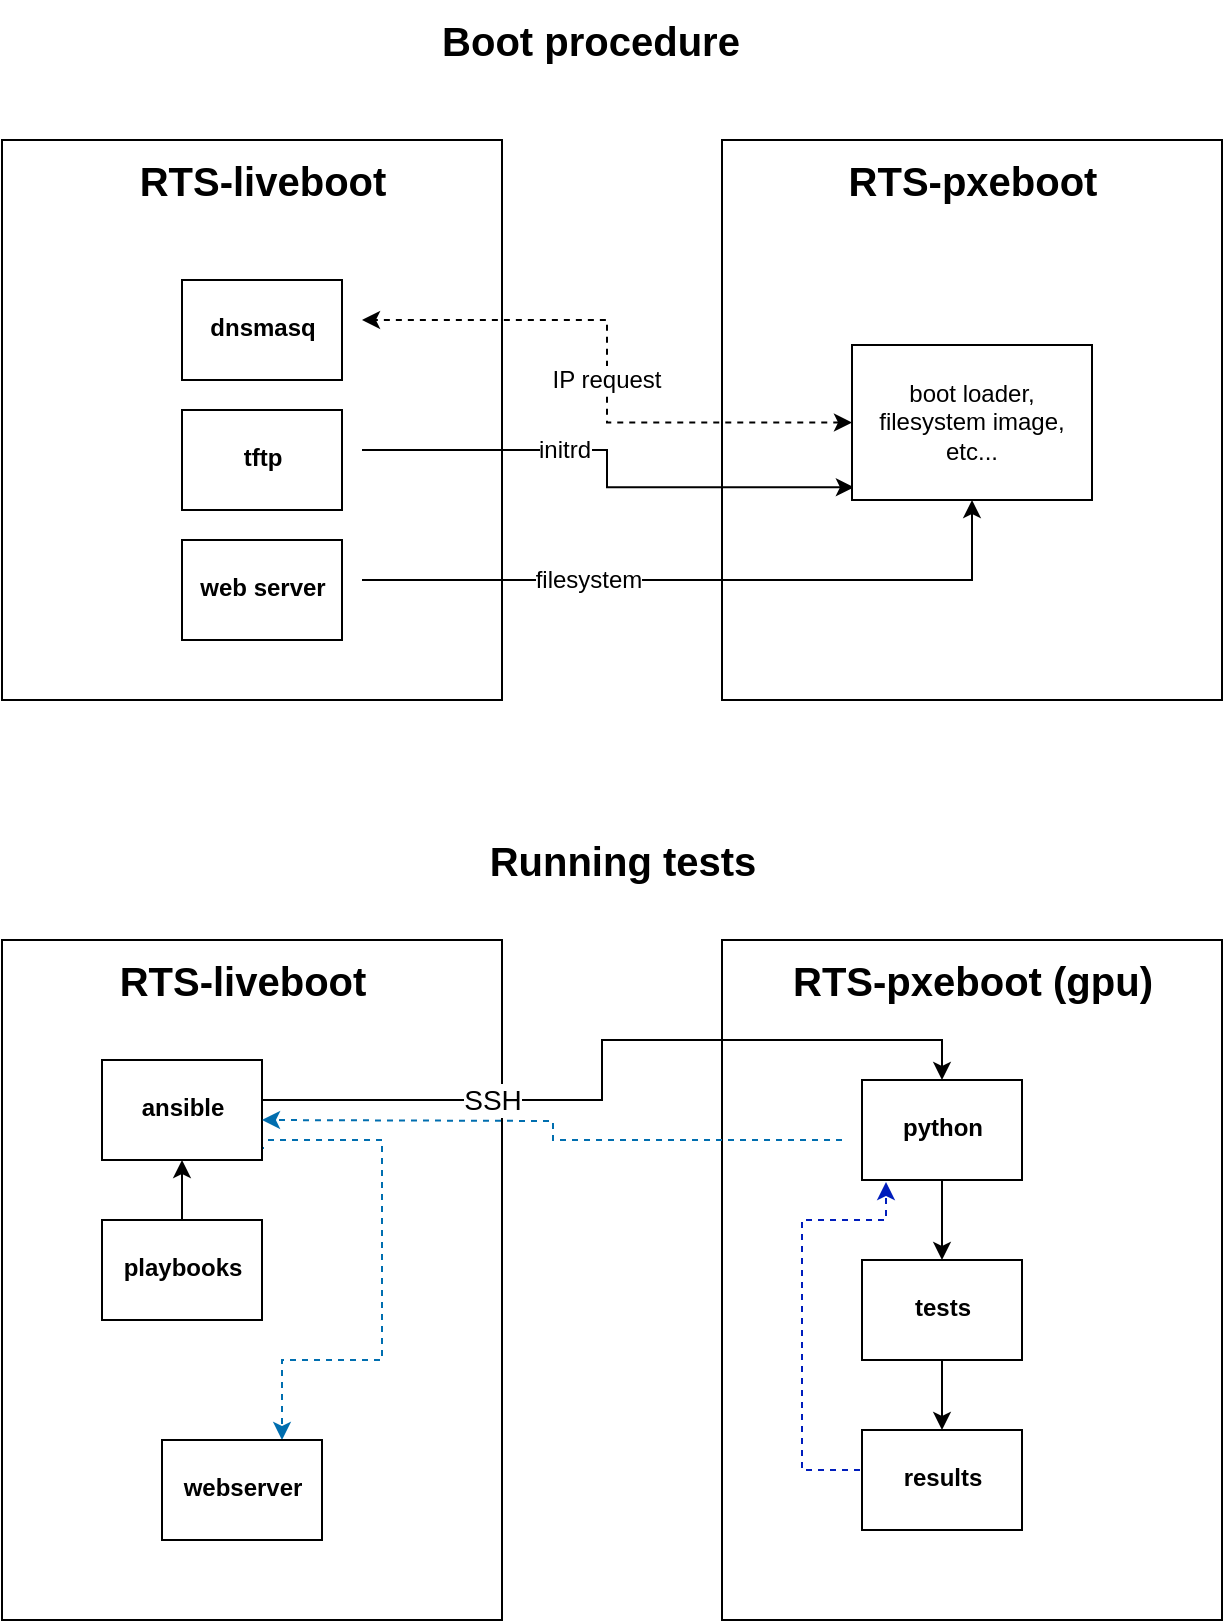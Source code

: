 <mxfile version="22.0.6" type="github">
  <diagram name="Page-1" id="kV0u2g9qMOP5Vtf-DykK">
    <mxGraphModel dx="910" dy="535" grid="1" gridSize="10" guides="1" tooltips="1" connect="1" arrows="1" fold="1" page="1" pageScale="1" pageWidth="827" pageHeight="1169" math="0" shadow="0">
      <root>
        <mxCell id="0" />
        <mxCell id="1" parent="0" />
        <mxCell id="dmBDIL_pru6S47Es0mSb-1" value="" style="rounded=0;whiteSpace=wrap;html=1;" parent="1" vertex="1">
          <mxGeometry x="120" y="140" width="250" height="280" as="geometry" />
        </mxCell>
        <mxCell id="dmBDIL_pru6S47Es0mSb-2" value="&lt;font style=&quot;font-size: 20px;&quot;&gt;RTS-liveboot&lt;/font&gt;" style="text;strokeColor=none;fillColor=none;html=1;fontSize=24;fontStyle=1;verticalAlign=middle;align=center;" parent="1" vertex="1">
          <mxGeometry x="200" y="140" width="100" height="40" as="geometry" />
        </mxCell>
        <mxCell id="dmBDIL_pru6S47Es0mSb-3" value="" style="rounded=0;whiteSpace=wrap;html=1;" parent="1" vertex="1">
          <mxGeometry x="210" y="210" width="80" height="50" as="geometry" />
        </mxCell>
        <mxCell id="dmBDIL_pru6S47Es0mSb-4" value="&lt;font style=&quot;font-size: 12px;&quot;&gt;dnsmasq&lt;/font&gt;" style="text;strokeColor=none;fillColor=none;html=1;fontSize=24;fontStyle=1;verticalAlign=middle;align=center;" parent="1" vertex="1">
          <mxGeometry x="200" y="210" width="100" height="40" as="geometry" />
        </mxCell>
        <mxCell id="dmBDIL_pru6S47Es0mSb-5" value="" style="rounded=0;whiteSpace=wrap;html=1;" parent="1" vertex="1">
          <mxGeometry x="210" y="275" width="80" height="50" as="geometry" />
        </mxCell>
        <mxCell id="dmBDIL_pru6S47Es0mSb-6" value="&lt;font style=&quot;font-size: 12px;&quot;&gt;tftp&lt;/font&gt;" style="text;strokeColor=none;fillColor=none;html=1;fontSize=24;fontStyle=1;verticalAlign=middle;align=center;" parent="1" vertex="1">
          <mxGeometry x="200" y="275" width="100" height="40" as="geometry" />
        </mxCell>
        <mxCell id="dmBDIL_pru6S47Es0mSb-7" value="" style="rounded=0;whiteSpace=wrap;html=1;" parent="1" vertex="1">
          <mxGeometry x="210" y="340" width="80" height="50" as="geometry" />
        </mxCell>
        <mxCell id="dmBDIL_pru6S47Es0mSb-9" value="" style="rounded=0;whiteSpace=wrap;html=1;" parent="1" vertex="1">
          <mxGeometry x="480" y="140" width="250" height="280" as="geometry" />
        </mxCell>
        <mxCell id="dmBDIL_pru6S47Es0mSb-22" style="edgeStyle=orthogonalEdgeStyle;rounded=0;orthogonalLoop=1;jettySize=auto;html=1;entryX=0.5;entryY=1;entryDx=0;entryDy=0;" parent="1" source="dmBDIL_pru6S47Es0mSb-8" target="dmBDIL_pru6S47Es0mSb-21" edge="1">
          <mxGeometry relative="1" as="geometry" />
        </mxCell>
        <mxCell id="4sojVBXdgPJktYb3LP_X-2" value="filesystem" style="edgeLabel;html=1;align=center;verticalAlign=middle;resizable=0;points=[];fontSize=12;" vertex="1" connectable="0" parent="dmBDIL_pru6S47Es0mSb-22">
          <mxGeometry x="-0.467" y="-3" relative="1" as="geometry">
            <mxPoint x="21" y="-3" as="offset" />
          </mxGeometry>
        </mxCell>
        <mxCell id="dmBDIL_pru6S47Es0mSb-8" value="&lt;font style=&quot;font-size: 12px;&quot;&gt;web server&lt;/font&gt;" style="text;strokeColor=none;fillColor=none;html=1;fontSize=24;fontStyle=1;verticalAlign=middle;align=center;" parent="1" vertex="1">
          <mxGeometry x="200" y="340" width="100" height="40" as="geometry" />
        </mxCell>
        <mxCell id="dmBDIL_pru6S47Es0mSb-10" value="&lt;font style=&quot;font-size: 20px;&quot;&gt;RTS-pxeboot&lt;/font&gt;" style="text;strokeColor=none;fillColor=none;html=1;fontSize=24;fontStyle=1;verticalAlign=middle;align=center;" parent="1" vertex="1">
          <mxGeometry x="555" y="140" width="100" height="40" as="geometry" />
        </mxCell>
        <mxCell id="dmBDIL_pru6S47Es0mSb-19" style="edgeStyle=orthogonalEdgeStyle;rounded=0;orthogonalLoop=1;jettySize=auto;html=1;entryX=0.008;entryY=0.918;entryDx=0;entryDy=0;entryPerimeter=0;" parent="1" source="dmBDIL_pru6S47Es0mSb-6" target="dmBDIL_pru6S47Es0mSb-21" edge="1">
          <mxGeometry relative="1" as="geometry" />
        </mxCell>
        <mxCell id="4sojVBXdgPJktYb3LP_X-3" value="initrd" style="edgeLabel;html=1;align=center;verticalAlign=middle;resizable=0;points=[];fontSize=12;" vertex="1" connectable="0" parent="dmBDIL_pru6S47Es0mSb-19">
          <mxGeometry x="-0.304" relative="1" as="geometry">
            <mxPoint x="9" as="offset" />
          </mxGeometry>
        </mxCell>
        <mxCell id="dmBDIL_pru6S47Es0mSb-21" value="boot loader,&lt;br&gt;filesystem image, etc..." style="rounded=0;whiteSpace=wrap;html=1;" parent="1" vertex="1">
          <mxGeometry x="545" y="242.5" width="120" height="77.5" as="geometry" />
        </mxCell>
        <mxCell id="dmBDIL_pru6S47Es0mSb-23" value="" style="rounded=0;whiteSpace=wrap;html=1;" parent="1" vertex="1">
          <mxGeometry x="120" y="540" width="250" height="340" as="geometry" />
        </mxCell>
        <mxCell id="dmBDIL_pru6S47Es0mSb-24" value="&lt;font style=&quot;font-size: 20px;&quot;&gt;RTS-liveboot&lt;/font&gt;" style="text;strokeColor=none;fillColor=none;html=1;fontSize=24;fontStyle=1;verticalAlign=middle;align=center;" parent="1" vertex="1">
          <mxGeometry x="190" y="540" width="100" height="40" as="geometry" />
        </mxCell>
        <mxCell id="dmBDIL_pru6S47Es0mSb-53" style="edgeStyle=orthogonalEdgeStyle;rounded=0;orthogonalLoop=1;jettySize=auto;html=1;exitX=0.91;exitY=1.1;exitDx=0;exitDy=0;exitPerimeter=0;dashed=1;fillColor=#1ba1e2;strokeColor=#006EAF;" parent="1" source="dmBDIL_pru6S47Es0mSb-26" target="dmBDIL_pru6S47Es0mSb-48" edge="1">
          <mxGeometry relative="1" as="geometry">
            <Array as="points">
              <mxPoint x="230" y="644" />
              <mxPoint x="230" y="640" />
              <mxPoint x="310" y="640" />
              <mxPoint x="310" y="750" />
              <mxPoint x="260" y="750" />
            </Array>
          </mxGeometry>
        </mxCell>
        <mxCell id="dmBDIL_pru6S47Es0mSb-25" value="" style="rounded=0;whiteSpace=wrap;html=1;" parent="1" vertex="1">
          <mxGeometry x="170" y="600" width="80" height="50" as="geometry" />
        </mxCell>
        <mxCell id="dmBDIL_pru6S47Es0mSb-26" value="&lt;font style=&quot;font-size: 12px;&quot;&gt;ansible&lt;/font&gt;" style="text;strokeColor=none;fillColor=none;html=1;fontSize=24;fontStyle=1;verticalAlign=middle;align=center;" parent="1" vertex="1">
          <mxGeometry x="160" y="600" width="100" height="40" as="geometry" />
        </mxCell>
        <mxCell id="dmBDIL_pru6S47Es0mSb-27" value="" style="rounded=0;whiteSpace=wrap;html=1;" parent="1" vertex="1">
          <mxGeometry x="170" y="680" width="80" height="50" as="geometry" />
        </mxCell>
        <mxCell id="dmBDIL_pru6S47Es0mSb-37" style="edgeStyle=orthogonalEdgeStyle;rounded=0;orthogonalLoop=1;jettySize=auto;html=1;entryX=0.5;entryY=1;entryDx=0;entryDy=0;" parent="1" source="dmBDIL_pru6S47Es0mSb-28" target="dmBDIL_pru6S47Es0mSb-25" edge="1">
          <mxGeometry relative="1" as="geometry" />
        </mxCell>
        <mxCell id="dmBDIL_pru6S47Es0mSb-28" value="&lt;font style=&quot;font-size: 12px;&quot;&gt;playbooks&lt;/font&gt;" style="text;strokeColor=none;fillColor=none;html=1;fontSize=24;fontStyle=1;verticalAlign=middle;align=center;" parent="1" vertex="1">
          <mxGeometry x="160" y="680" width="100" height="40" as="geometry" />
        </mxCell>
        <mxCell id="dmBDIL_pru6S47Es0mSb-30" value="" style="rounded=0;whiteSpace=wrap;html=1;" parent="1" vertex="1">
          <mxGeometry x="480" y="540" width="250" height="340" as="geometry" />
        </mxCell>
        <mxCell id="dmBDIL_pru6S47Es0mSb-34" value="&lt;font style=&quot;font-size: 20px;&quot;&gt;RTS-pxeboot (gpu)&lt;/font&gt;" style="text;strokeColor=none;fillColor=none;html=1;fontSize=24;fontStyle=1;verticalAlign=middle;align=center;" parent="1" vertex="1">
          <mxGeometry x="555" y="540" width="100" height="40" as="geometry" />
        </mxCell>
        <mxCell id="dmBDIL_pru6S47Es0mSb-50" style="edgeStyle=orthogonalEdgeStyle;rounded=0;orthogonalLoop=1;jettySize=auto;html=1;entryX=0.5;entryY=0;entryDx=0;entryDy=0;" parent="1" source="dmBDIL_pru6S47Es0mSb-40" target="dmBDIL_pru6S47Es0mSb-44" edge="1">
          <mxGeometry relative="1" as="geometry" />
        </mxCell>
        <mxCell id="dmBDIL_pru6S47Es0mSb-40" value="" style="rounded=0;whiteSpace=wrap;html=1;" parent="1" vertex="1">
          <mxGeometry x="550" y="610" width="80" height="50" as="geometry" />
        </mxCell>
        <mxCell id="dmBDIL_pru6S47Es0mSb-52" style="edgeStyle=orthogonalEdgeStyle;rounded=0;orthogonalLoop=1;jettySize=auto;html=1;exitX=0;exitY=0.75;exitDx=0;exitDy=0;dashed=1;fillColor=#1ba1e2;strokeColor=#006EAF;" parent="1" source="dmBDIL_pru6S47Es0mSb-41" edge="1">
          <mxGeometry relative="1" as="geometry">
            <mxPoint x="250" y="630" as="targetPoint" />
          </mxGeometry>
        </mxCell>
        <mxCell id="dmBDIL_pru6S47Es0mSb-41" value="&lt;font style=&quot;font-size: 12px;&quot;&gt;python&lt;/font&gt;" style="text;strokeColor=none;fillColor=none;html=1;fontSize=24;fontStyle=1;verticalAlign=middle;align=center;" parent="1" vertex="1">
          <mxGeometry x="540" y="610" width="100" height="40" as="geometry" />
        </mxCell>
        <mxCell id="dmBDIL_pru6S47Es0mSb-39" style="edgeStyle=orthogonalEdgeStyle;rounded=0;orthogonalLoop=1;jettySize=auto;html=1;exitX=1;exitY=0.25;exitDx=0;exitDy=0;" parent="1" source="dmBDIL_pru6S47Es0mSb-25" target="dmBDIL_pru6S47Es0mSb-41" edge="1">
          <mxGeometry relative="1" as="geometry">
            <Array as="points">
              <mxPoint x="250" y="620" />
              <mxPoint x="420" y="620" />
              <mxPoint x="420" y="590" />
              <mxPoint x="590" y="590" />
            </Array>
          </mxGeometry>
        </mxCell>
        <mxCell id="dmBDIL_pru6S47Es0mSb-42" value="SSH" style="edgeLabel;html=1;align=center;verticalAlign=middle;resizable=0;points=[];fontSize=14;" parent="dmBDIL_pru6S47Es0mSb-39" vertex="1" connectable="0">
          <mxGeometry x="-0.309" y="1" relative="1" as="geometry">
            <mxPoint x="-15" y="1" as="offset" />
          </mxGeometry>
        </mxCell>
        <mxCell id="dmBDIL_pru6S47Es0mSb-56" style="edgeStyle=orthogonalEdgeStyle;rounded=0;orthogonalLoop=1;jettySize=auto;html=1;entryX=0.5;entryY=0;entryDx=0;entryDy=0;" parent="1" source="dmBDIL_pru6S47Es0mSb-43" target="dmBDIL_pru6S47Es0mSb-55" edge="1">
          <mxGeometry relative="1" as="geometry" />
        </mxCell>
        <mxCell id="dmBDIL_pru6S47Es0mSb-43" value="" style="rounded=0;whiteSpace=wrap;html=1;" parent="1" vertex="1">
          <mxGeometry x="550" y="700" width="80" height="50" as="geometry" />
        </mxCell>
        <mxCell id="dmBDIL_pru6S47Es0mSb-44" value="&lt;font style=&quot;font-size: 12px;&quot;&gt;tests&lt;/font&gt;" style="text;strokeColor=none;fillColor=none;html=1;fontSize=24;fontStyle=1;verticalAlign=middle;align=center;" parent="1" vertex="1">
          <mxGeometry x="540" y="700" width="100" height="40" as="geometry" />
        </mxCell>
        <mxCell id="dmBDIL_pru6S47Es0mSb-47" value="" style="rounded=0;whiteSpace=wrap;html=1;" parent="1" vertex="1">
          <mxGeometry x="200" y="790" width="80" height="50" as="geometry" />
        </mxCell>
        <mxCell id="dmBDIL_pru6S47Es0mSb-48" value="&lt;font style=&quot;font-size: 12px;&quot;&gt;webserver&lt;/font&gt;" style="text;strokeColor=none;fillColor=none;html=1;fontSize=24;fontStyle=1;verticalAlign=middle;align=center;" parent="1" vertex="1">
          <mxGeometry x="190" y="790" width="100" height="40" as="geometry" />
        </mxCell>
        <mxCell id="dmBDIL_pru6S47Es0mSb-51" style="edgeStyle=orthogonalEdgeStyle;rounded=0;orthogonalLoop=1;jettySize=auto;html=1;entryX=0.15;entryY=1.02;entryDx=0;entryDy=0;entryPerimeter=0;dashed=1;fillColor=#0050ef;strokeColor=#001DBC;exitX=0.1;exitY=0.625;exitDx=0;exitDy=0;exitPerimeter=0;" parent="1" source="dmBDIL_pru6S47Es0mSb-55" target="dmBDIL_pru6S47Es0mSb-40" edge="1">
          <mxGeometry relative="1" as="geometry">
            <Array as="points">
              <mxPoint x="550" y="805" />
              <mxPoint x="520" y="805" />
              <mxPoint x="520" y="680" />
              <mxPoint x="562" y="680" />
            </Array>
          </mxGeometry>
        </mxCell>
        <mxCell id="dmBDIL_pru6S47Es0mSb-54" value="" style="rounded=0;whiteSpace=wrap;html=1;" parent="1" vertex="1">
          <mxGeometry x="550" y="785" width="80" height="50" as="geometry" />
        </mxCell>
        <mxCell id="dmBDIL_pru6S47Es0mSb-55" value="&lt;font style=&quot;font-size: 12px;&quot;&gt;results&lt;br&gt;&lt;/font&gt;" style="text;strokeColor=none;fillColor=none;html=1;fontSize=24;fontStyle=1;verticalAlign=middle;align=center;" parent="1" vertex="1">
          <mxGeometry x="540" y="785" width="100" height="40" as="geometry" />
        </mxCell>
        <mxCell id="4oIFhN4T2QRRrBR3VcbB-1" value="&lt;font style=&quot;font-size: 20px;&quot;&gt;Boot procedure&lt;/font&gt;" style="text;strokeColor=none;fillColor=none;html=1;fontSize=24;fontStyle=1;verticalAlign=middle;align=center;" parent="1" vertex="1">
          <mxGeometry x="364" y="70" width="100" height="40" as="geometry" />
        </mxCell>
        <mxCell id="4oIFhN4T2QRRrBR3VcbB-2" value="&lt;font style=&quot;font-size: 20px;&quot;&gt;Running tests&lt;/font&gt;" style="text;strokeColor=none;fillColor=none;html=1;fontSize=24;fontStyle=1;verticalAlign=middle;align=center;" parent="1" vertex="1">
          <mxGeometry x="380" y="480" width="100" height="40" as="geometry" />
        </mxCell>
        <mxCell id="dmBDIL_pru6S47Es0mSb-17" style="edgeStyle=orthogonalEdgeStyle;rounded=0;orthogonalLoop=1;jettySize=auto;html=1;exitX=0;exitY=0.5;exitDx=0;exitDy=0;startArrow=classic;startFill=1;dashed=1;" parent="1" source="dmBDIL_pru6S47Es0mSb-21" target="dmBDIL_pru6S47Es0mSb-4" edge="1">
          <mxGeometry relative="1" as="geometry" />
        </mxCell>
        <mxCell id="4sojVBXdgPJktYb3LP_X-1" value="IP request" style="edgeLabel;html=1;align=center;verticalAlign=middle;resizable=0;points=[];fontSize=12;" vertex="1" connectable="0" parent="dmBDIL_pru6S47Es0mSb-17">
          <mxGeometry x="0.29" y="-3" relative="1" as="geometry">
            <mxPoint x="16" y="33" as="offset" />
          </mxGeometry>
        </mxCell>
      </root>
    </mxGraphModel>
  </diagram>
</mxfile>
